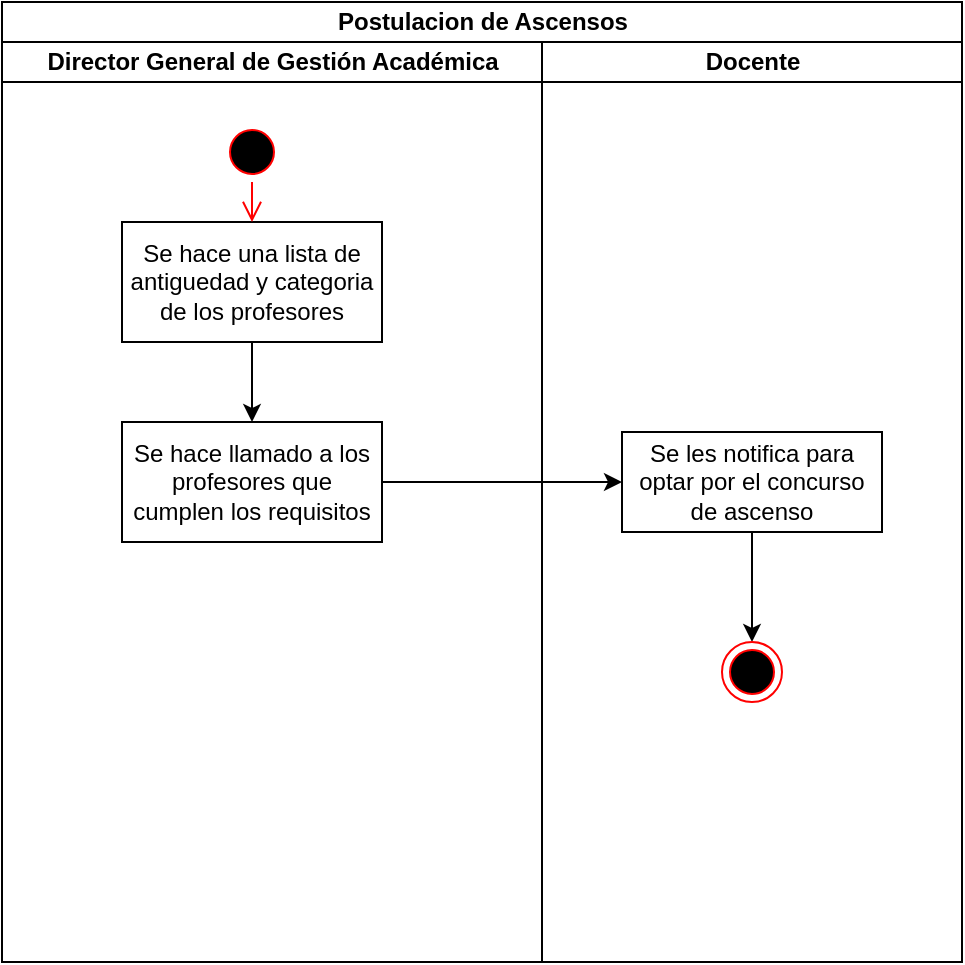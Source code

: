 <mxfile>
    <diagram id="wv4HwlGobHLPcIA4QRNm" name="Página-1">
        <mxGraphModel dx="798" dy="563" grid="1" gridSize="10" guides="1" tooltips="1" connect="1" arrows="1" fold="1" page="1" pageScale="1" pageWidth="827" pageHeight="1169" background="#ffffff" math="0" shadow="0">
            <root>
                <mxCell id="0"/>
                <mxCell id="1" parent="0"/>
                <mxCell id="4" value="Postulacion de Ascensos" style="swimlane;childLayout=stackLayout;resizeParent=1;resizeParentMax=0;startSize=20;html=1;" vertex="1" parent="1">
                    <mxGeometry x="170" y="50" width="480" height="480" as="geometry"/>
                </mxCell>
                <mxCell id="5" value="&lt;span style=&quot;color: rgb(0, 0, 0);&quot;&gt;Director General de Gestión Académica&lt;/span&gt;" style="swimlane;startSize=20;html=1;" vertex="1" parent="4">
                    <mxGeometry y="20" width="270" height="460" as="geometry"/>
                </mxCell>
                <mxCell id="10" value="" style="ellipse;html=1;shape=startState;fillColor=#000000;strokeColor=#ff0000;" vertex="1" parent="5">
                    <mxGeometry x="110" y="40" width="30" height="30" as="geometry"/>
                </mxCell>
                <mxCell id="14" style="edgeStyle=none;html=1;exitX=0.5;exitY=1;exitDx=0;exitDy=0;entryX=0.5;entryY=0;entryDx=0;entryDy=0;" edge="1" parent="5" source="12" target="13">
                    <mxGeometry relative="1" as="geometry"/>
                </mxCell>
                <mxCell id="12" value="Se hace una lista de antiguedad y categoria de los profesores" style="html=1;whiteSpace=wrap;" vertex="1" parent="5">
                    <mxGeometry x="60" y="90" width="130" height="60" as="geometry"/>
                </mxCell>
                <mxCell id="11" value="" style="edgeStyle=orthogonalEdgeStyle;html=1;verticalAlign=bottom;endArrow=open;endSize=8;strokeColor=#ff0000;entryX=0.5;entryY=0;entryDx=0;entryDy=0;" edge="1" source="10" parent="5" target="12">
                    <mxGeometry relative="1" as="geometry">
                        <mxPoint x="115" y="90" as="targetPoint"/>
                    </mxGeometry>
                </mxCell>
                <mxCell id="13" value="Se hace llamado a los profesores que cumplen los requisitos" style="html=1;whiteSpace=wrap;" vertex="1" parent="5">
                    <mxGeometry x="60" y="190" width="130" height="60" as="geometry"/>
                </mxCell>
                <mxCell id="7" value="Docente" style="swimlane;startSize=20;html=1;" vertex="1" parent="4">
                    <mxGeometry x="270" y="20" width="210" height="460" as="geometry"/>
                </mxCell>
                <mxCell id="18" style="edgeStyle=none;html=1;exitX=0.5;exitY=1;exitDx=0;exitDy=0;entryX=0.5;entryY=0;entryDx=0;entryDy=0;" edge="1" parent="7" source="15" target="17">
                    <mxGeometry relative="1" as="geometry"/>
                </mxCell>
                <mxCell id="15" value="Se les notifica para optar por el concurso de ascenso" style="html=1;whiteSpace=wrap;" vertex="1" parent="7">
                    <mxGeometry x="40" y="195" width="130" height="50" as="geometry"/>
                </mxCell>
                <mxCell id="17" value="" style="ellipse;html=1;shape=endState;fillColor=#000000;strokeColor=#ff0000;" vertex="1" parent="7">
                    <mxGeometry x="90" y="300" width="30" height="30" as="geometry"/>
                </mxCell>
                <mxCell id="16" style="edgeStyle=none;html=1;exitX=1;exitY=0.5;exitDx=0;exitDy=0;entryX=0;entryY=0.5;entryDx=0;entryDy=0;" edge="1" parent="4" source="13" target="15">
                    <mxGeometry relative="1" as="geometry"/>
                </mxCell>
            </root>
        </mxGraphModel>
    </diagram>
</mxfile>